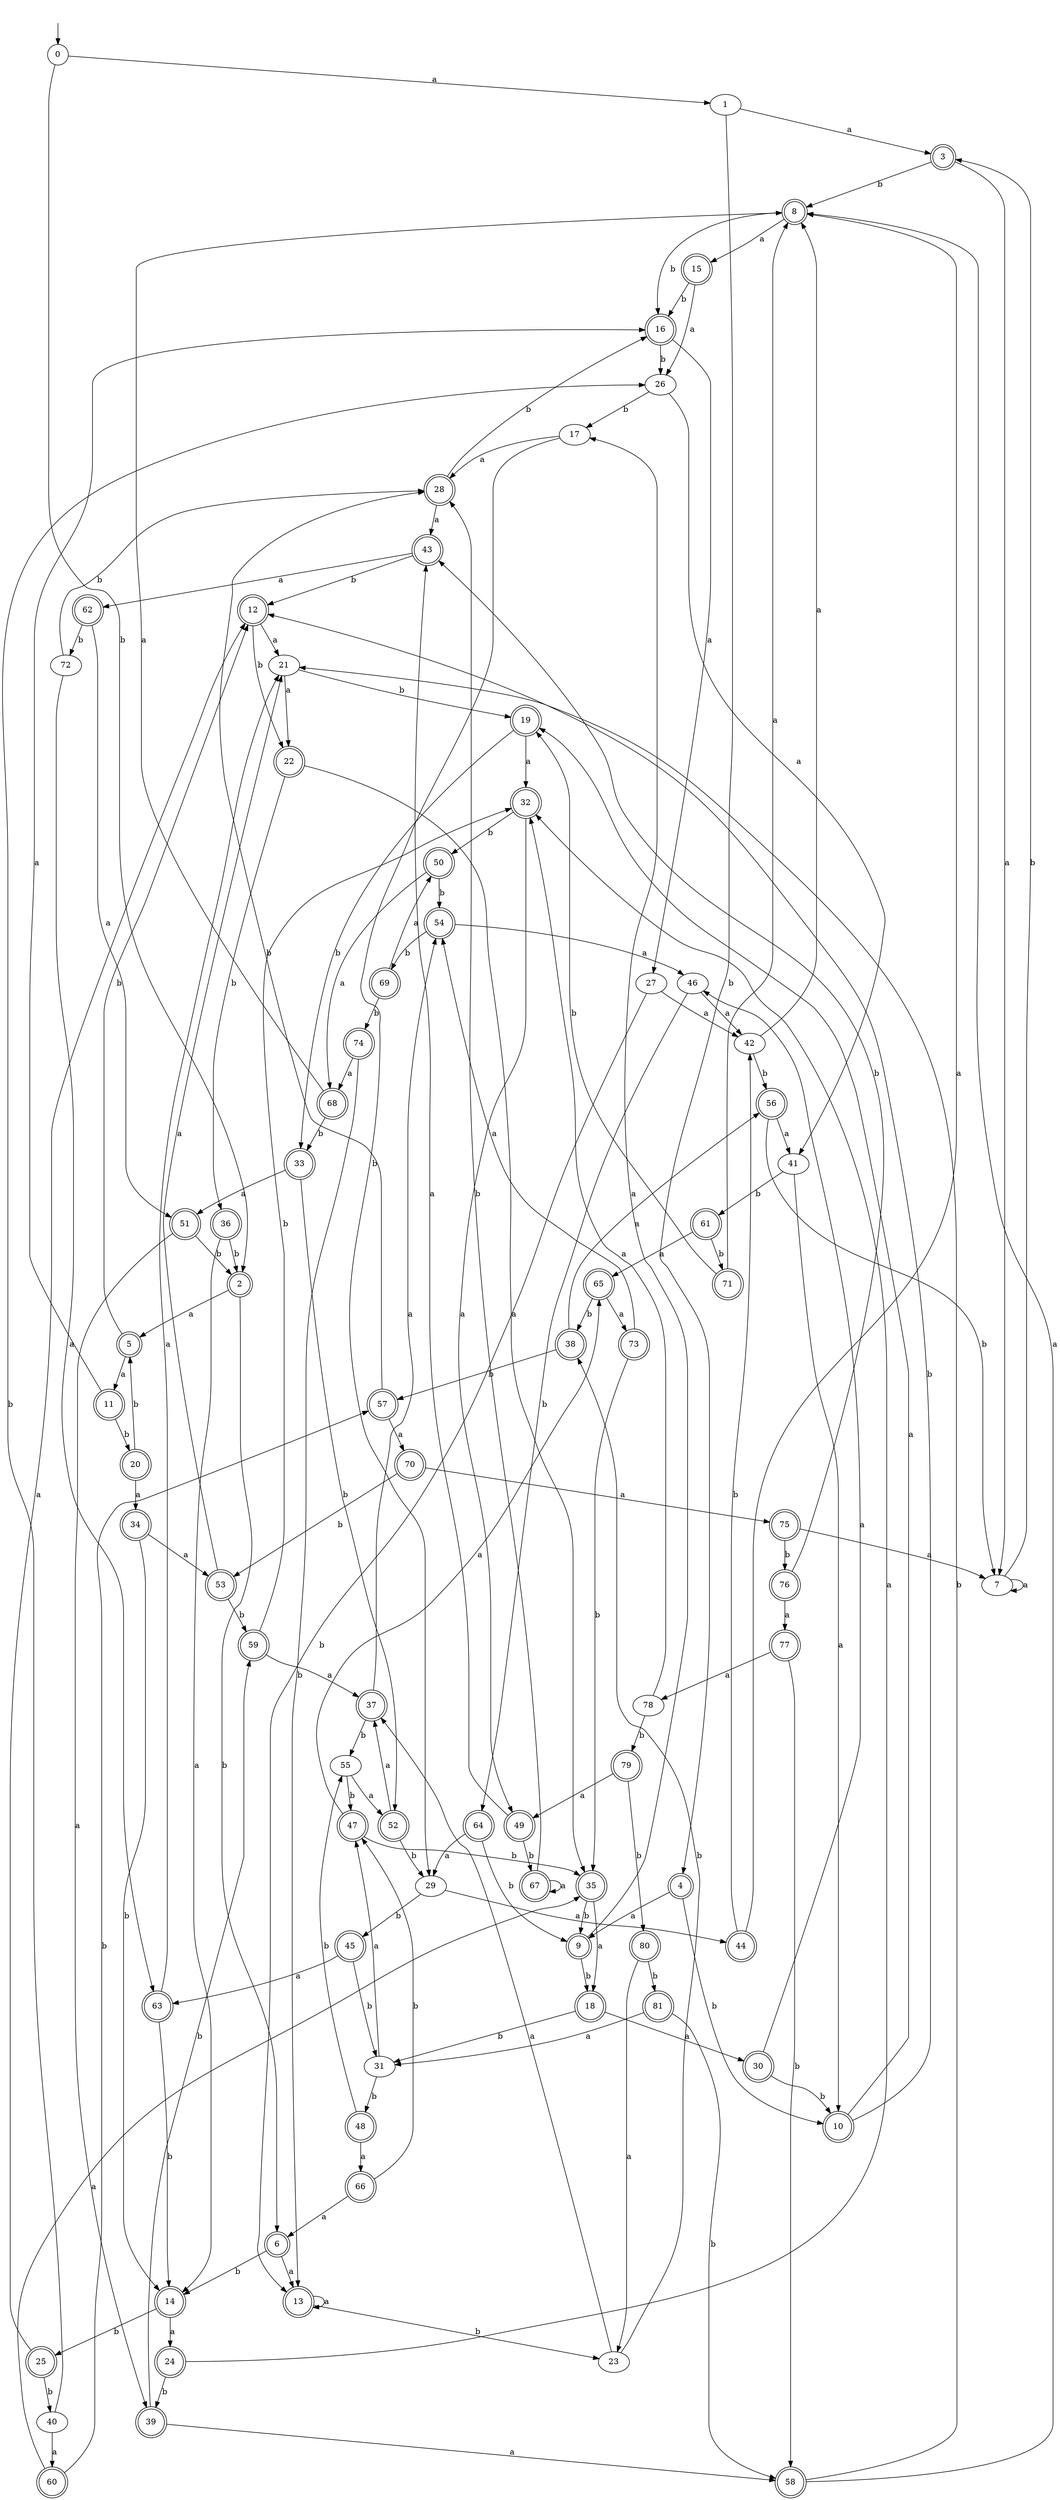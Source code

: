 digraph RandomDFA {
  __start0 [label="", shape=none];
  __start0 -> 0 [label=""];
  0 [shape=circle]
  0 -> 1 [label="a"]
  0 -> 2 [label="b"]
  1
  1 -> 3 [label="a"]
  1 -> 4 [label="b"]
  2 [shape=doublecircle]
  2 -> 5 [label="a"]
  2 -> 6 [label="b"]
  3 [shape=doublecircle]
  3 -> 7 [label="a"]
  3 -> 8 [label="b"]
  4 [shape=doublecircle]
  4 -> 9 [label="a"]
  4 -> 10 [label="b"]
  5 [shape=doublecircle]
  5 -> 11 [label="a"]
  5 -> 12 [label="b"]
  6 [shape=doublecircle]
  6 -> 13 [label="a"]
  6 -> 14 [label="b"]
  7
  7 -> 7 [label="a"]
  7 -> 3 [label="b"]
  8 [shape=doublecircle]
  8 -> 15 [label="a"]
  8 -> 16 [label="b"]
  9 [shape=doublecircle]
  9 -> 17 [label="a"]
  9 -> 18 [label="b"]
  10 [shape=doublecircle]
  10 -> 19 [label="a"]
  10 -> 12 [label="b"]
  11 [shape=doublecircle]
  11 -> 16 [label="a"]
  11 -> 20 [label="b"]
  12 [shape=doublecircle]
  12 -> 21 [label="a"]
  12 -> 22 [label="b"]
  13 [shape=doublecircle]
  13 -> 13 [label="a"]
  13 -> 23 [label="b"]
  14 [shape=doublecircle]
  14 -> 24 [label="a"]
  14 -> 25 [label="b"]
  15 [shape=doublecircle]
  15 -> 26 [label="a"]
  15 -> 16 [label="b"]
  16 [shape=doublecircle]
  16 -> 27 [label="a"]
  16 -> 26 [label="b"]
  17
  17 -> 28 [label="a"]
  17 -> 29 [label="b"]
  18 [shape=doublecircle]
  18 -> 30 [label="a"]
  18 -> 31 [label="b"]
  19 [shape=doublecircle]
  19 -> 32 [label="a"]
  19 -> 33 [label="b"]
  20 [shape=doublecircle]
  20 -> 34 [label="a"]
  20 -> 5 [label="b"]
  21
  21 -> 22 [label="a"]
  21 -> 19 [label="b"]
  22 [shape=doublecircle]
  22 -> 35 [label="a"]
  22 -> 36 [label="b"]
  23
  23 -> 37 [label="a"]
  23 -> 38 [label="b"]
  24 [shape=doublecircle]
  24 -> 32 [label="a"]
  24 -> 39 [label="b"]
  25 [shape=doublecircle]
  25 -> 12 [label="a"]
  25 -> 40 [label="b"]
  26
  26 -> 41 [label="a"]
  26 -> 17 [label="b"]
  27
  27 -> 42 [label="a"]
  27 -> 13 [label="b"]
  28 [shape=doublecircle]
  28 -> 43 [label="a"]
  28 -> 16 [label="b"]
  29
  29 -> 44 [label="a"]
  29 -> 45 [label="b"]
  30 [shape=doublecircle]
  30 -> 46 [label="a"]
  30 -> 10 [label="b"]
  31
  31 -> 47 [label="a"]
  31 -> 48 [label="b"]
  32 [shape=doublecircle]
  32 -> 49 [label="a"]
  32 -> 50 [label="b"]
  33 [shape=doublecircle]
  33 -> 51 [label="a"]
  33 -> 52 [label="b"]
  34 [shape=doublecircle]
  34 -> 53 [label="a"]
  34 -> 14 [label="b"]
  35 [shape=doublecircle]
  35 -> 18 [label="a"]
  35 -> 9 [label="b"]
  36 [shape=doublecircle]
  36 -> 14 [label="a"]
  36 -> 2 [label="b"]
  37 [shape=doublecircle]
  37 -> 54 [label="a"]
  37 -> 55 [label="b"]
  38 [shape=doublecircle]
  38 -> 56 [label="a"]
  38 -> 57 [label="b"]
  39 [shape=doublecircle]
  39 -> 58 [label="a"]
  39 -> 59 [label="b"]
  40
  40 -> 60 [label="a"]
  40 -> 26 [label="b"]
  41
  41 -> 10 [label="a"]
  41 -> 61 [label="b"]
  42
  42 -> 8 [label="a"]
  42 -> 56 [label="b"]
  43 [shape=doublecircle]
  43 -> 62 [label="a"]
  43 -> 12 [label="b"]
  44 [shape=doublecircle]
  44 -> 8 [label="a"]
  44 -> 42 [label="b"]
  45 [shape=doublecircle]
  45 -> 63 [label="a"]
  45 -> 31 [label="b"]
  46
  46 -> 42 [label="a"]
  46 -> 64 [label="b"]
  47 [shape=doublecircle]
  47 -> 65 [label="a"]
  47 -> 35 [label="b"]
  48 [shape=doublecircle]
  48 -> 66 [label="a"]
  48 -> 55 [label="b"]
  49 [shape=doublecircle]
  49 -> 43 [label="a"]
  49 -> 67 [label="b"]
  50 [shape=doublecircle]
  50 -> 68 [label="a"]
  50 -> 54 [label="b"]
  51 [shape=doublecircle]
  51 -> 39 [label="a"]
  51 -> 2 [label="b"]
  52 [shape=doublecircle]
  52 -> 37 [label="a"]
  52 -> 29 [label="b"]
  53 [shape=doublecircle]
  53 -> 21 [label="a"]
  53 -> 59 [label="b"]
  54 [shape=doublecircle]
  54 -> 46 [label="a"]
  54 -> 69 [label="b"]
  55
  55 -> 52 [label="a"]
  55 -> 47 [label="b"]
  56 [shape=doublecircle]
  56 -> 41 [label="a"]
  56 -> 7 [label="b"]
  57 [shape=doublecircle]
  57 -> 70 [label="a"]
  57 -> 28 [label="b"]
  58 [shape=doublecircle]
  58 -> 8 [label="a"]
  58 -> 21 [label="b"]
  59 [shape=doublecircle]
  59 -> 37 [label="a"]
  59 -> 32 [label="b"]
  60 [shape=doublecircle]
  60 -> 35 [label="a"]
  60 -> 57 [label="b"]
  61 [shape=doublecircle]
  61 -> 65 [label="a"]
  61 -> 71 [label="b"]
  62 [shape=doublecircle]
  62 -> 51 [label="a"]
  62 -> 72 [label="b"]
  63 [shape=doublecircle]
  63 -> 21 [label="a"]
  63 -> 14 [label="b"]
  64 [shape=doublecircle]
  64 -> 29 [label="a"]
  64 -> 9 [label="b"]
  65 [shape=doublecircle]
  65 -> 73 [label="a"]
  65 -> 38 [label="b"]
  66 [shape=doublecircle]
  66 -> 6 [label="a"]
  66 -> 47 [label="b"]
  67 [shape=doublecircle]
  67 -> 67 [label="a"]
  67 -> 28 [label="b"]
  68 [shape=doublecircle]
  68 -> 8 [label="a"]
  68 -> 33 [label="b"]
  69 [shape=doublecircle]
  69 -> 50 [label="a"]
  69 -> 74 [label="b"]
  70 [shape=doublecircle]
  70 -> 75 [label="a"]
  70 -> 53 [label="b"]
  71 [shape=doublecircle]
  71 -> 8 [label="a"]
  71 -> 19 [label="b"]
  72
  72 -> 63 [label="a"]
  72 -> 28 [label="b"]
  73 [shape=doublecircle]
  73 -> 54 [label="a"]
  73 -> 35 [label="b"]
  74 [shape=doublecircle]
  74 -> 68 [label="a"]
  74 -> 13 [label="b"]
  75 [shape=doublecircle]
  75 -> 7 [label="a"]
  75 -> 76 [label="b"]
  76 [shape=doublecircle]
  76 -> 77 [label="a"]
  76 -> 43 [label="b"]
  77 [shape=doublecircle]
  77 -> 78 [label="a"]
  77 -> 58 [label="b"]
  78
  78 -> 32 [label="a"]
  78 -> 79 [label="b"]
  79 [shape=doublecircle]
  79 -> 49 [label="a"]
  79 -> 80 [label="b"]
  80 [shape=doublecircle]
  80 -> 23 [label="a"]
  80 -> 81 [label="b"]
  81 [shape=doublecircle]
  81 -> 31 [label="a"]
  81 -> 58 [label="b"]
}
